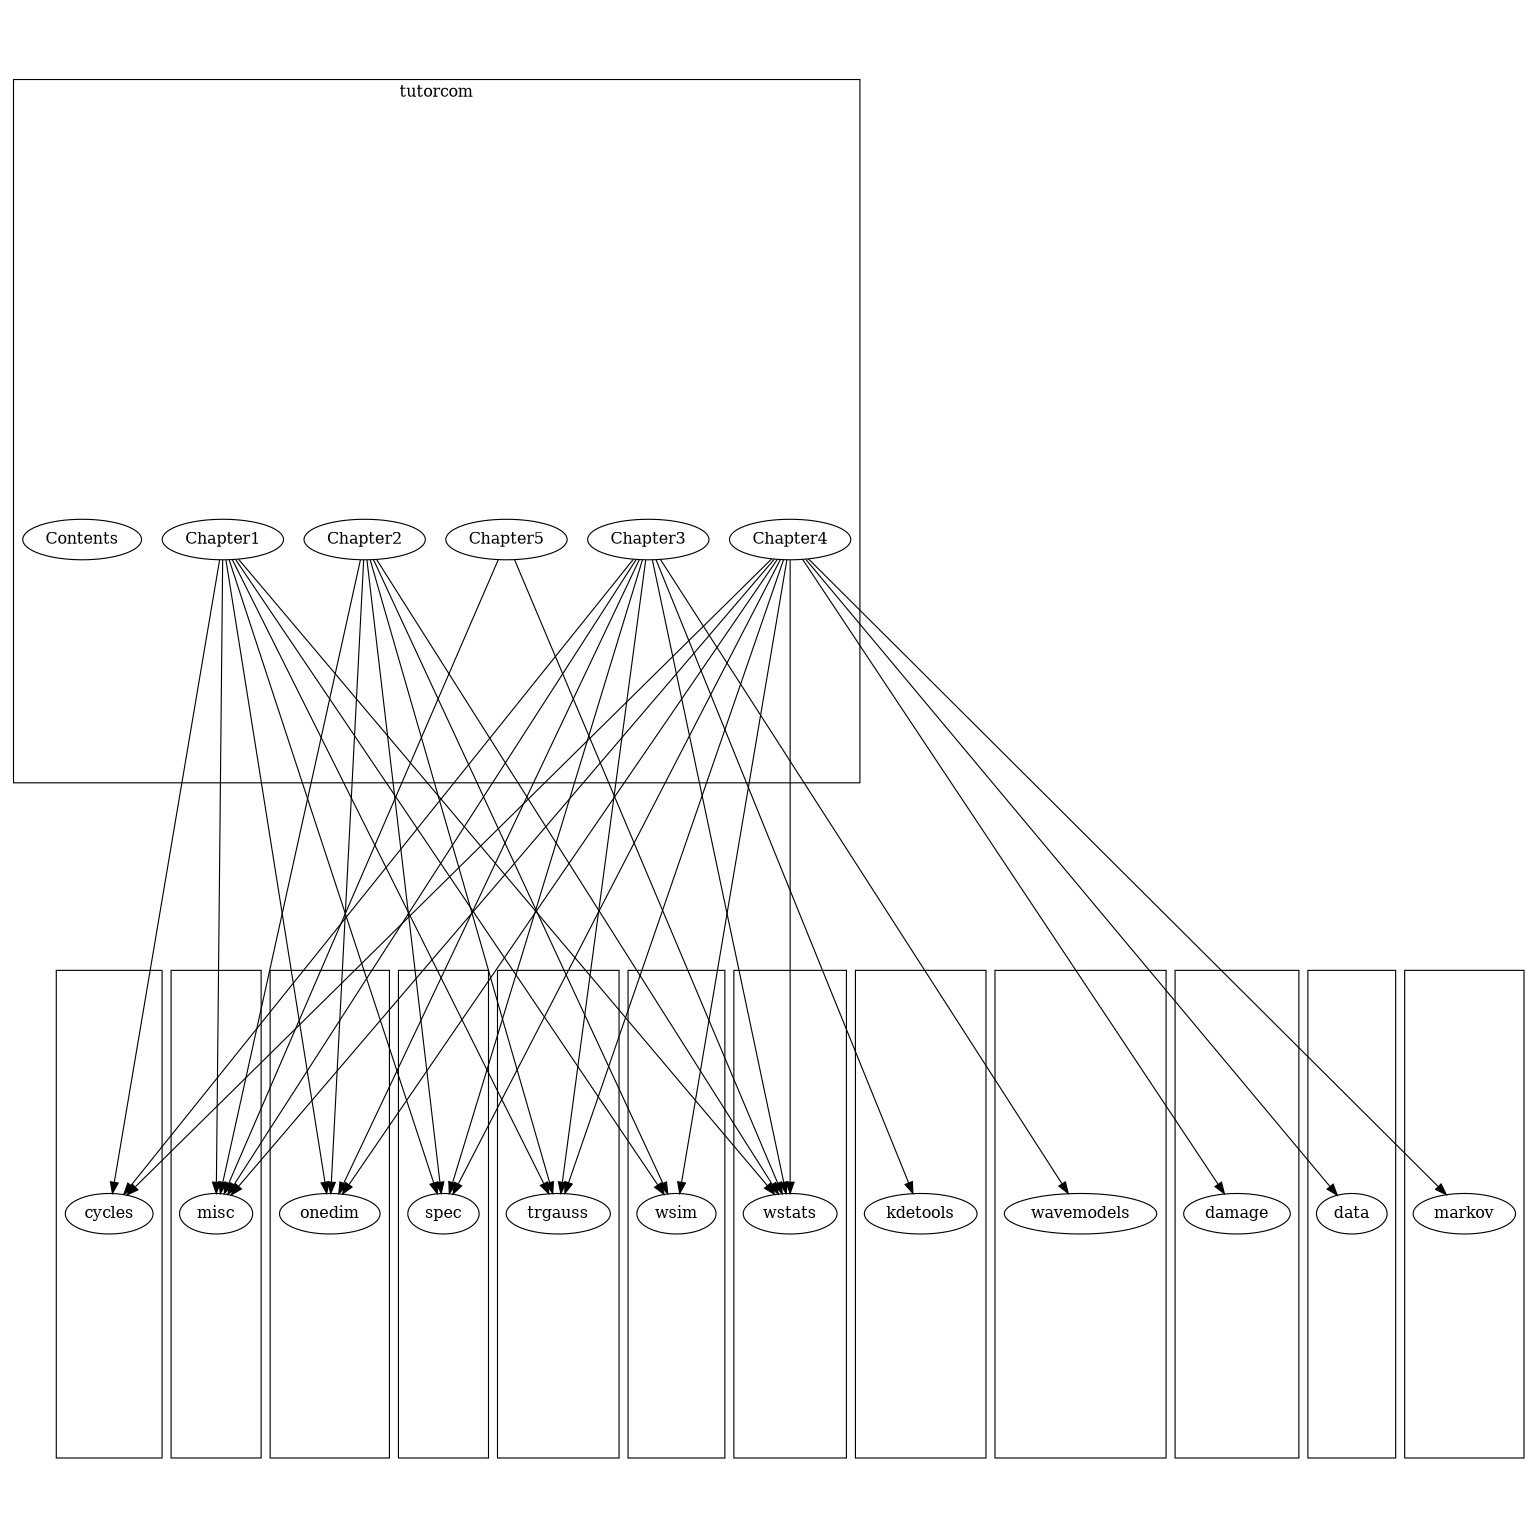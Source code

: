 /* Created by dotwrite for Matlab */
digraph dotwrite2 {
 size = "10.2449,10.2449";
 ratio = fill;
 concentrate = true;
 edge [constraint = true];
 subgraph cluster1 {
 URL = "../../../wafo/cycles/graph.html";
1;
}
 subgraph cluster2 {
 URL = "../../../wafo/damage/graph.html";
2;
}
 subgraph cluster3 {
 URL = "../../../wafo/data/graph.html";
3;
}
 subgraph cluster4 {
 URL = "../../../wafo/kdetools/graph.html";
4;
}
 subgraph cluster5 {
 URL = "../../../wafo/markov/graph.html";
5;
}
 subgraph cluster6 {
 URL = "../../../wafo/misc/graph.html";
6;
}
 subgraph cluster7 {
 URL = "../../../wafo/onedim/graph.html";
7;
}
 subgraph cluster8 {
 URL = "../../../wafo/spec/graph.html";
8;
}
 subgraph cluster9 {
 URL = "../../../wafo/trgauss/graph.html";
9;
}
 subgraph cluster10 {
 URL = "../../../wafo/wavemodels/graph.html";
10;
}
 subgraph cluster11 {
 URL = "../../../wafo/wsim/graph.html";
11;
}
 subgraph cluster12 {
 URL = "../../../wafo/wstats/graph.html";
12;
}
 subgraph cluster13 {
 label = "tutorcom";
 URL = "index.html";
13;
14;
15;
16;
17;
18;
}
  13 -> 1;
  13 -> 6;
  13 -> 7;
  13 -> 8;
  13 -> 9;
  13 -> 11;
  13 -> 12;
  14 -> 6;
  14 -> 7;
  14 -> 8;
  14 -> 9;
  14 -> 11;
  14 -> 12;
  15 -> 1;
  15 -> 4;
  15 -> 6;
  15 -> 7;
  15 -> 8;
  15 -> 9;
  15 -> 10;
  15 -> 12;
  16 -> 1;
  16 -> 2;
  16 -> 3;
  16 -> 5;
  16 -> 6;
  16 -> 7;
  16 -> 8;
  16 -> 9;
  16 -> 11;
  16 -> 12;
  17 -> 6;
  17 -> 12;

 1 [URL="../../../wafo/cycles/graph.html",label="cycles"];
 2 [URL="../../../wafo/damage/graph.html",label="damage"];
 3 [URL="../../../wafo/data/graph.html",label="data"];
 4 [URL="../../../wafo/kdetools/graph.html",label="kdetools"];
 5 [URL="../../../wafo/markov/graph.html",label="markov"];
 6 [URL="../../../wafo/misc/graph.html",label="misc"];
 7 [URL="../../../wafo/onedim/graph.html",label="onedim"];
 8 [URL="../../../wafo/spec/graph.html",label="spec"];
 9 [URL="../../../wafo/trgauss/graph.html",label="trgauss"];
 10 [URL="../../../wafo/wavemodels/graph.html",label="wavemodels"];
 11 [URL="../../../wafo/wsim/graph.html",label="wsim"];
 12 [URL="../../../wafo/wstats/graph.html",label="wstats"];
 13 [URL="Chapter1.html",label="Chapter1"];
 14 [URL="Chapter2.html",label="Chapter2"];
 15 [URL="Chapter3.html",label="Chapter3"];
 16 [URL="Chapter4.html",label="Chapter4"];
 17 [URL="Chapter5.html",label="Chapter5"];
 18 [URL="Contents.html",label="Contents"];
}